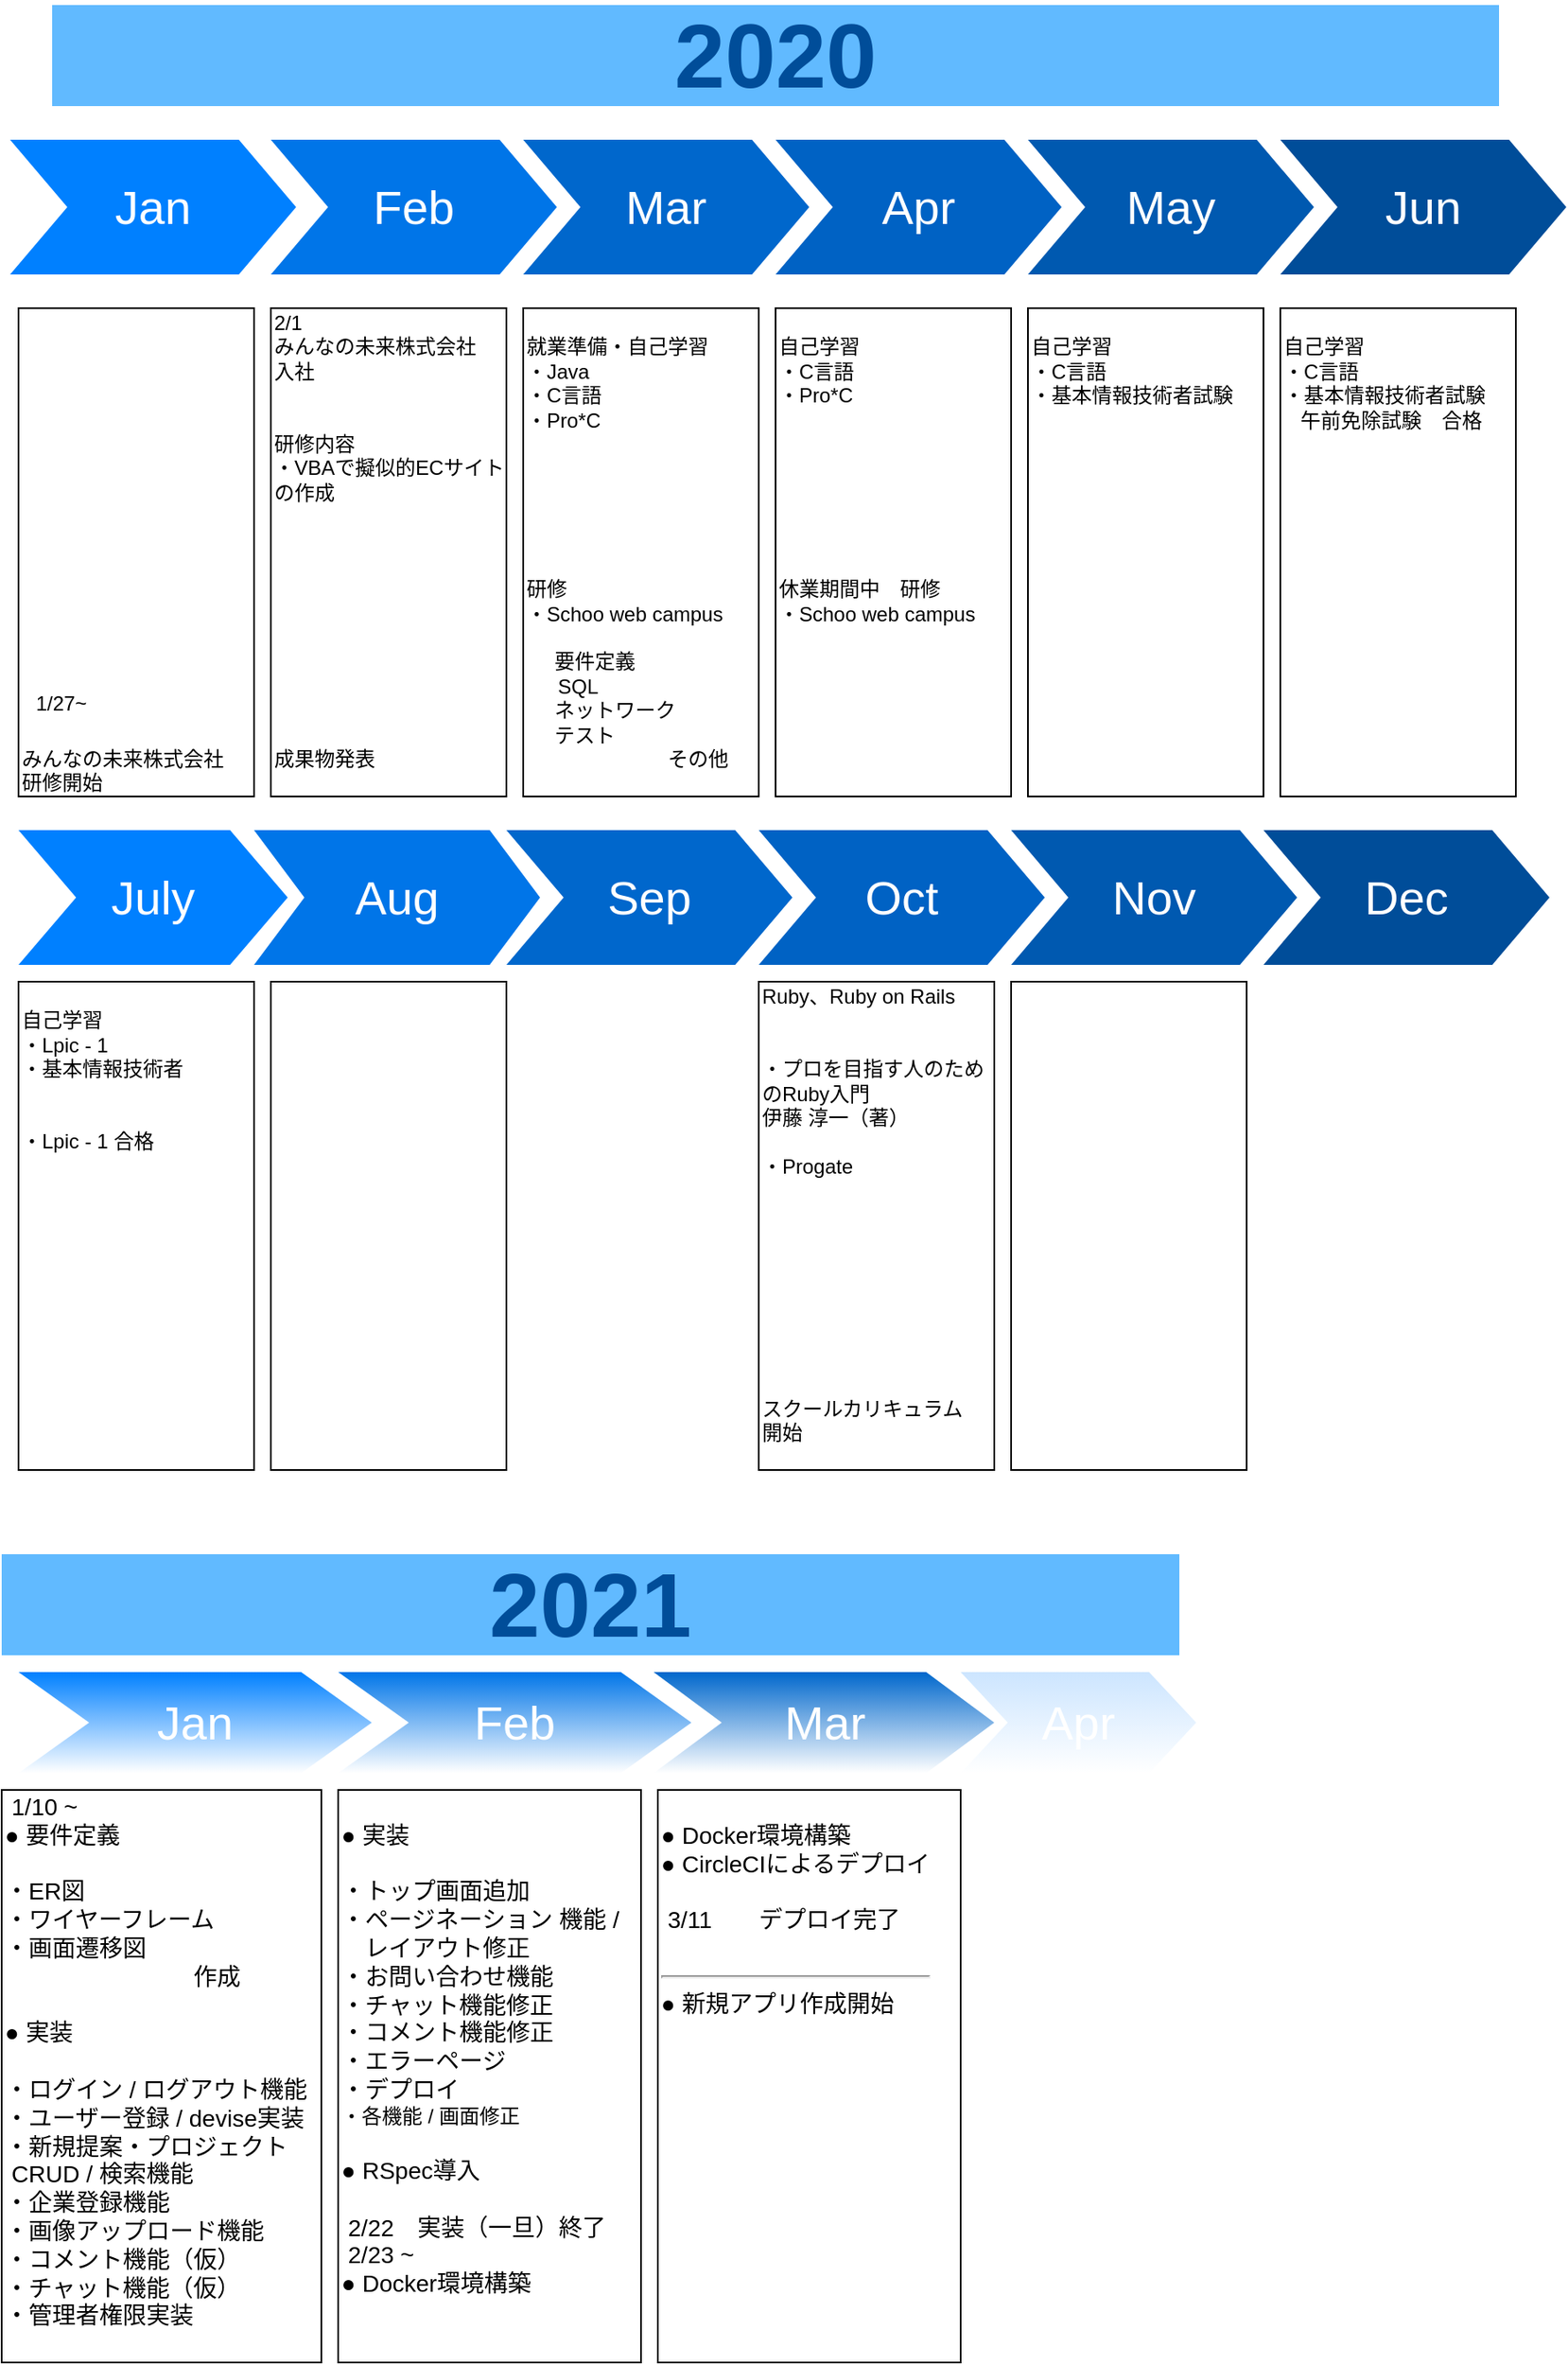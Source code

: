 <mxfile version="14.4.2" type="github">
  <diagram name="Page-1" id="d9b1e647-80fa-b4a2-5024-87a742678bcc">
    <mxGraphModel dx="664" dy="442" grid="1" gridSize="10" guides="1" tooltips="1" connect="1" arrows="1" fold="1" page="1" pageScale="1" pageWidth="1100" pageHeight="850" background="#ffffff" math="0" shadow="0">
      <root>
        <mxCell id="0" />
        <mxCell id="1" parent="0" />
        <mxCell id="57fe6abec08f04cb-1" value="Jan" style="shape=step;whiteSpace=wrap;html=1;fontSize=28;fillColor=#0080FF;fontColor=#FFFFFF;strokeColor=none;" parent="1" vertex="1">
          <mxGeometry x="85" y="180" width="170" height="80" as="geometry" />
        </mxCell>
        <mxCell id="57fe6abec08f04cb-2" value="Feb" style="shape=step;whiteSpace=wrap;html=1;fontSize=28;fillColor=#0075E8;fontColor=#FFFFFF;strokeColor=none;" parent="1" vertex="1">
          <mxGeometry x="240" y="180" width="170" height="80" as="geometry" />
        </mxCell>
        <mxCell id="57fe6abec08f04cb-3" value="Mar" style="shape=step;whiteSpace=wrap;html=1;fontSize=28;fillColor=#0067CC;fontColor=#FFFFFF;strokeColor=none;" parent="1" vertex="1">
          <mxGeometry x="390" y="180" width="170" height="80" as="geometry" />
        </mxCell>
        <mxCell id="57fe6abec08f04cb-4" value="Apr" style="shape=step;whiteSpace=wrap;html=1;fontSize=28;fillColor=#0062C4;fontColor=#FFFFFF;strokeColor=none;" parent="1" vertex="1">
          <mxGeometry x="540" y="180" width="170" height="80" as="geometry" />
        </mxCell>
        <mxCell id="57fe6abec08f04cb-5" value="May" style="shape=step;whiteSpace=wrap;html=1;fontSize=28;fillColor=#0059B0;fontColor=#FFFFFF;strokeColor=none;" parent="1" vertex="1">
          <mxGeometry x="690" y="180" width="170" height="80" as="geometry" />
        </mxCell>
        <mxCell id="57fe6abec08f04cb-6" value="Jun" style="shape=step;whiteSpace=wrap;html=1;fontSize=28;fillColor=#004D99;fontColor=#FFFFFF;strokeColor=none;" parent="1" vertex="1">
          <mxGeometry x="840" y="180" width="170" height="80" as="geometry" />
        </mxCell>
        <mxCell id="57fe6abec08f04cb-7" value="2020" style="text;html=1;strokeColor=none;fillColor=#61BAFF;align=center;verticalAlign=middle;whiteSpace=wrap;fontSize=54;fontStyle=1;fontColor=#004D99;" parent="1" vertex="1">
          <mxGeometry x="110" y="100" width="860" height="60" as="geometry" />
        </mxCell>
        <mxCell id="nK8ajeVO0bYjH4UbJxVL-1" value="July" style="shape=step;whiteSpace=wrap;html=1;fontSize=28;fillColor=#0080FF;fontColor=#FFFFFF;strokeColor=none;size=0.214;" vertex="1" parent="1">
          <mxGeometry x="90" y="590" width="160" height="80" as="geometry" />
        </mxCell>
        <mxCell id="nK8ajeVO0bYjH4UbJxVL-2" value="Aug" style="shape=step;whiteSpace=wrap;html=1;fontSize=28;fillColor=#0075E8;fontColor=#FFFFFF;strokeColor=none;size=0.176;" vertex="1" parent="1">
          <mxGeometry x="230" y="590" width="170" height="80" as="geometry" />
        </mxCell>
        <mxCell id="nK8ajeVO0bYjH4UbJxVL-3" value="Sep" style="shape=step;whiteSpace=wrap;html=1;fontSize=28;fillColor=#0067CC;fontColor=#FFFFFF;strokeColor=none;" vertex="1" parent="1">
          <mxGeometry x="380" y="590" width="170" height="80" as="geometry" />
        </mxCell>
        <mxCell id="nK8ajeVO0bYjH4UbJxVL-4" value="Oct" style="shape=step;whiteSpace=wrap;html=1;fontSize=28;fillColor=#0062C4;fontColor=#FFFFFF;strokeColor=none;" vertex="1" parent="1">
          <mxGeometry x="530" y="590" width="170" height="80" as="geometry" />
        </mxCell>
        <mxCell id="nK8ajeVO0bYjH4UbJxVL-5" value="Nov" style="shape=step;whiteSpace=wrap;html=1;fontSize=28;fillColor=#0059B0;fontColor=#FFFFFF;strokeColor=none;" vertex="1" parent="1">
          <mxGeometry x="680" y="590" width="170" height="80" as="geometry" />
        </mxCell>
        <mxCell id="nK8ajeVO0bYjH4UbJxVL-6" value="Dec" style="shape=step;whiteSpace=wrap;html=1;fontSize=28;fillColor=#004D99;fontColor=#FFFFFF;strokeColor=none;" vertex="1" parent="1">
          <mxGeometry x="830" y="590" width="170" height="80" as="geometry" />
        </mxCell>
        <mxCell id="nK8ajeVO0bYjH4UbJxVL-9" value="2/1&lt;br&gt;みんなの未来株式会社&lt;br&gt;入社&lt;br&gt;&lt;br&gt;&lt;br&gt;研修内容&lt;br&gt;・&lt;span&gt;VBAで擬似的ECサイトの作成&lt;br&gt;&lt;br&gt;&lt;br&gt;&lt;br&gt;&lt;br&gt;&lt;br&gt;&lt;br&gt;&lt;br&gt;&lt;br&gt;&lt;br&gt;&lt;br&gt;成果物発表&lt;br&gt;&lt;/span&gt;" style="text;spacingTop=-5;fillColor=#ffffff;whiteSpace=wrap;html=1;align=left;fontSize=12;fontFamily=Helvetica;fillColor=none;strokeColor=#000000;" vertex="1" parent="1">
          <mxGeometry x="240" y="280" width="140" height="290" as="geometry" />
        </mxCell>
        <mxCell id="nK8ajeVO0bYjH4UbJxVL-10" value="&lt;br&gt;&lt;br&gt;&lt;br&gt;&lt;br&gt;&lt;br&gt;&lt;br&gt;&lt;br&gt;&lt;br&gt;&lt;br&gt;&lt;br&gt;&lt;br&gt;&lt;br&gt;&lt;br&gt;&lt;br&gt;&lt;br&gt;&lt;br&gt;&lt;br&gt;&lt;br&gt;みんなの未来株式会社&lt;br&gt;研修開始" style="text;spacingTop=-5;fillColor=#ffffff;whiteSpace=wrap;html=1;align=left;fontSize=12;fontFamily=Helvetica;fillColor=none;strokeColor=#000000;" vertex="1" parent="1">
          <mxGeometry x="90" y="280" width="140" height="290" as="geometry" />
        </mxCell>
        <mxCell id="nK8ajeVO0bYjH4UbJxVL-11" value="1/27~" style="text;html=1;align=center;verticalAlign=middle;resizable=0;points=[];autosize=1;" vertex="1" parent="1">
          <mxGeometry x="90" y="505" width="50" height="20" as="geometry" />
        </mxCell>
        <mxCell id="nK8ajeVO0bYjH4UbJxVL-12" value="&lt;span&gt;&lt;br&gt;&lt;/span&gt;就業準備・自己学習&lt;br&gt;・Java&lt;br&gt;・C言語&lt;br&gt;・Pro*C&lt;br&gt;&lt;br&gt;&amp;nbsp; &amp;nbsp;&lt;br&gt;&lt;br&gt;&lt;br&gt;&lt;br&gt;&lt;br&gt;研修&lt;br&gt;・Schoo web&amp;nbsp;campus&lt;br&gt;&lt;br&gt;&amp;nbsp; &amp;nbsp; &amp;nbsp;要件定義&lt;br&gt;　&amp;nbsp; SQL&lt;br&gt;&amp;nbsp; &amp;nbsp; &amp;nbsp;ネットワーク&lt;br&gt;&amp;nbsp; &amp;nbsp; &amp;nbsp;テスト&amp;nbsp; &amp;nbsp; &amp;nbsp;&lt;br&gt;　　　　　　　その他　　&lt;br&gt;　&amp;nbsp;&amp;nbsp;" style="text;spacingTop=-5;fillColor=#ffffff;whiteSpace=wrap;html=1;align=left;fontSize=12;fontFamily=Helvetica;fillColor=none;strokeColor=#000000;" vertex="1" parent="1">
          <mxGeometry x="390" y="280" width="140" height="290" as="geometry" />
        </mxCell>
        <mxCell id="nK8ajeVO0bYjH4UbJxVL-15" value="&lt;span&gt;&lt;br&gt;&lt;/span&gt;自己学習&lt;br&gt;・C言語&lt;br&gt;・Pro*C&lt;br&gt;&lt;br&gt;&amp;nbsp; &amp;nbsp;&lt;br&gt;&lt;br&gt;&lt;br&gt;&lt;br&gt;&lt;br&gt;&lt;br&gt;休業期間中　研修&lt;br&gt;・Schoo web&amp;nbsp;campus&lt;br&gt;　&lt;br&gt;　&amp;nbsp; &lt;br&gt;　" style="text;spacingTop=-5;fillColor=#ffffff;whiteSpace=wrap;html=1;align=left;fontSize=12;fontFamily=Helvetica;fillColor=none;strokeColor=#000000;" vertex="1" parent="1">
          <mxGeometry x="540" y="280" width="140" height="290" as="geometry" />
        </mxCell>
        <mxCell id="nK8ajeVO0bYjH4UbJxVL-17" value="&lt;span&gt;&lt;br&gt;&lt;/span&gt;自己学習&lt;br&gt;・C言語&lt;br&gt;・基本情報技術者試験 &lt;br&gt;&lt;br&gt;&lt;br&gt;&amp;nbsp; &amp;nbsp;&lt;br&gt;&lt;br&gt;&lt;br&gt;&lt;br&gt;&lt;br&gt;&lt;br&gt;" style="text;spacingTop=-5;fillColor=#ffffff;whiteSpace=wrap;html=1;align=left;fontSize=12;fontFamily=Helvetica;fillColor=none;strokeColor=#000000;" vertex="1" parent="1">
          <mxGeometry x="690" y="280" width="140" height="290" as="geometry" />
        </mxCell>
        <mxCell id="nK8ajeVO0bYjH4UbJxVL-18" value="&lt;span&gt;&lt;br&gt;&lt;/span&gt;自己学習&lt;br&gt;・C言語&lt;br&gt;・基本情報技術者試験 &lt;br&gt;&amp;nbsp; &amp;nbsp;午前免除試験　合格&lt;br&gt;&lt;br&gt;&amp;nbsp; &amp;nbsp;&lt;br&gt;&lt;br&gt;&lt;br&gt;&lt;br&gt;&lt;br&gt;&lt;br&gt;" style="text;spacingTop=-5;fillColor=#ffffff;whiteSpace=wrap;html=1;align=left;fontSize=12;fontFamily=Helvetica;fillColor=none;strokeColor=#000000;" vertex="1" parent="1">
          <mxGeometry x="840" y="280" width="140" height="290" as="geometry" />
        </mxCell>
        <mxCell id="nK8ajeVO0bYjH4UbJxVL-19" value="&lt;span&gt;&lt;br&gt;&lt;/span&gt;自己学習&lt;br&gt;・Lpic - 1&lt;br&gt;・基本情報技術者&lt;br&gt;&lt;br&gt;&lt;br&gt;・Lpic - 1 合格&lt;br&gt;&lt;br&gt;&lt;br&gt;&amp;nbsp; &amp;nbsp;&lt;br&gt;&lt;br&gt;&lt;br&gt;&lt;br&gt;&lt;br&gt;" style="text;spacingTop=-5;fillColor=#ffffff;whiteSpace=wrap;html=1;align=left;fontSize=12;fontFamily=Helvetica;fillColor=none;strokeColor=#000000;" vertex="1" parent="1">
          <mxGeometry x="90" y="680" width="140" height="290" as="geometry" />
        </mxCell>
        <mxCell id="nK8ajeVO0bYjH4UbJxVL-20" value="" style="text;spacingTop=-5;fillColor=#ffffff;whiteSpace=wrap;html=1;align=left;fontSize=12;fontFamily=Helvetica;fillColor=none;strokeColor=#000000;" vertex="1" parent="1">
          <mxGeometry x="240" y="680" width="140" height="290" as="geometry" />
        </mxCell>
        <mxCell id="nK8ajeVO0bYjH4UbJxVL-21" value="Ruby、Ruby on Rails&lt;br&gt;&lt;br&gt;&lt;br&gt;・プロを目指す人のためのRuby入門&lt;br&gt;伊藤 淳一（著）&lt;br&gt;&lt;br&gt;・Progate&lt;br&gt;&lt;br&gt;&lt;br&gt;&lt;br&gt;&lt;br&gt;&lt;br&gt;&lt;br&gt;&lt;br&gt;&lt;br&gt;&lt;br&gt;スクールカリキュラム&lt;br&gt;開始" style="text;spacingTop=-5;fillColor=#ffffff;whiteSpace=wrap;html=1;align=left;fontSize=12;fontFamily=Helvetica;fillColor=none;strokeColor=#000000;" vertex="1" parent="1">
          <mxGeometry x="530" y="680" width="140" height="290" as="geometry" />
        </mxCell>
        <mxCell id="nK8ajeVO0bYjH4UbJxVL-22" value="" style="text;spacingTop=-5;fillColor=#ffffff;whiteSpace=wrap;html=1;align=left;fontSize=12;fontFamily=Helvetica;fillColor=none;strokeColor=#000000;" vertex="1" parent="1">
          <mxGeometry x="680" y="680" width="140" height="290" as="geometry" />
        </mxCell>
        <mxCell id="nK8ajeVO0bYjH4UbJxVL-32" value="" style="group" vertex="1" connectable="0" parent="1">
          <mxGeometry x="80" y="1020" width="860" height="480" as="geometry" />
        </mxCell>
        <mxCell id="nK8ajeVO0bYjH4UbJxVL-23" value="Jan" style="shape=step;whiteSpace=wrap;html=1;fontSize=28;fillColor=#0080FF;fontColor=#FFFFFF;strokeColor=none;gradientColor=#ffffff;" vertex="1" parent="nK8ajeVO0bYjH4UbJxVL-32">
          <mxGeometry x="10" y="70" width="210" height="60" as="geometry" />
        </mxCell>
        <mxCell id="nK8ajeVO0bYjH4UbJxVL-24" value="Feb" style="shape=step;whiteSpace=wrap;html=1;fontSize=28;fillColor=#0075E8;fontColor=#FFFFFF;strokeColor=none;gradientColor=#ffffff;" vertex="1" parent="nK8ajeVO0bYjH4UbJxVL-32">
          <mxGeometry x="200" y="70" width="210" height="60" as="geometry" />
        </mxCell>
        <mxCell id="nK8ajeVO0bYjH4UbJxVL-25" value="Mar" style="shape=step;whiteSpace=wrap;html=1;fontSize=28;fillColor=#0067CC;fontColor=#FFFFFF;strokeColor=none;gradientColor=#ffffff;" vertex="1" parent="nK8ajeVO0bYjH4UbJxVL-32">
          <mxGeometry x="387.5" y="70" width="202.5" height="60" as="geometry" />
        </mxCell>
        <mxCell id="nK8ajeVO0bYjH4UbJxVL-26" value="&lt;font style=&quot;font-size: 14px&quot;&gt;&amp;nbsp;1/10 ~&lt;br&gt;● 要件定義&lt;br&gt;&lt;br&gt;・ER図&lt;br&gt;・ワイヤーフレーム&lt;br&gt;・画面遷移図&lt;br&gt;　　　　　　　　作成&lt;br&gt;&lt;br&gt;● 実装&lt;br&gt;&lt;br&gt;・ログイン / ログアウト機能&lt;br&gt;・ユーザー登録 / devise実装&lt;br&gt;・新規提案・プロジェクト&amp;nbsp; &amp;nbsp; &amp;nbsp; &amp;nbsp;CRUD / 検索機能&lt;br&gt;・企業登録機能&lt;br&gt;・画像アップロード機能&lt;br&gt;・コメント機能（仮）&lt;br&gt;・チャット機能（仮）&lt;br&gt;・管理者権限実装&lt;br&gt;&lt;br&gt;&lt;/font&gt;" style="text;spacingTop=-5;fillColor=#ffffff;whiteSpace=wrap;html=1;align=left;fontSize=12;fontFamily=Helvetica;fillColor=none;strokeColor=#000000;" vertex="1" parent="nK8ajeVO0bYjH4UbJxVL-32">
          <mxGeometry y="140" width="190" height="340" as="geometry" />
        </mxCell>
        <mxCell id="nK8ajeVO0bYjH4UbJxVL-29" value="&lt;font style=&quot;font-size: 14px&quot;&gt;&lt;br&gt;● 実装&lt;br&gt;&lt;br&gt;・トップ画面追加&lt;br&gt;・ページネーション 機能 / &lt;br&gt;　レイアウト修正&lt;br&gt;・お問い合わせ機能&lt;br&gt;・チャット機能修正&lt;br&gt;・コメント機能修正&lt;br&gt;・エラーページ&lt;br&gt;・デプロイ&lt;/font&gt;&lt;br&gt;・各機能 / 画面修正&lt;br&gt;&lt;span style=&quot;font-size: 14px&quot;&gt;&lt;br&gt;● RSpec導入&lt;br&gt;&lt;br&gt;&amp;nbsp;2/22　実装（一旦）終了&lt;/span&gt;&lt;font style=&quot;font-size: 14px&quot;&gt;&lt;font style=&quot;font-size: 14px&quot;&gt;&lt;br&gt;&amp;nbsp;2/23 ~&lt;/font&gt;&lt;br&gt;&lt;/font&gt;&lt;font style=&quot;font-size: 14px&quot;&gt;● Docker環境構築&lt;/font&gt;" style="text;spacingTop=-5;fillColor=#ffffff;whiteSpace=wrap;html=1;align=left;fontSize=12;fontFamily=Helvetica;fillColor=none;strokeColor=#000000;" vertex="1" parent="nK8ajeVO0bYjH4UbJxVL-32">
          <mxGeometry x="200" y="140" width="180" height="340" as="geometry" />
        </mxCell>
        <mxCell id="nK8ajeVO0bYjH4UbJxVL-30" value="&lt;font style=&quot;font-size: 14px&quot;&gt;&lt;br&gt;● Docker環境構築&lt;br&gt;● CircleCIによるデプロイ&lt;br&gt;&lt;br&gt;&amp;nbsp;3/11　　デプロイ完了&lt;br&gt;&lt;br&gt;&lt;hr&gt;● 新規アプリ作成開始&lt;br&gt;&lt;/font&gt;" style="text;spacingTop=-5;fillColor=#ffffff;whiteSpace=wrap;html=1;align=left;fontSize=12;fontFamily=Helvetica;fillColor=none;strokeColor=#000000;" vertex="1" parent="nK8ajeVO0bYjH4UbJxVL-32">
          <mxGeometry x="390" y="140" width="180" height="340" as="geometry" />
        </mxCell>
        <mxCell id="nK8ajeVO0bYjH4UbJxVL-31" value="2021" style="text;html=1;strokeColor=none;fillColor=#61BAFF;align=center;verticalAlign=middle;whiteSpace=wrap;fontSize=54;fontStyle=1;fontColor=#004D99;" vertex="1" parent="nK8ajeVO0bYjH4UbJxVL-32">
          <mxGeometry width="700" height="60" as="geometry" />
        </mxCell>
        <mxCell id="nK8ajeVO0bYjH4UbJxVL-33" value="Apr" style="shape=step;whiteSpace=wrap;html=1;fontSize=28;fontColor=#FFFFFF;strokeColor=none;gradientColor=#ffffff;fillColor=#CCE5FF;" vertex="1" parent="nK8ajeVO0bYjH4UbJxVL-32">
          <mxGeometry x="570" y="70" width="140" height="60" as="geometry" />
        </mxCell>
      </root>
    </mxGraphModel>
  </diagram>
</mxfile>
